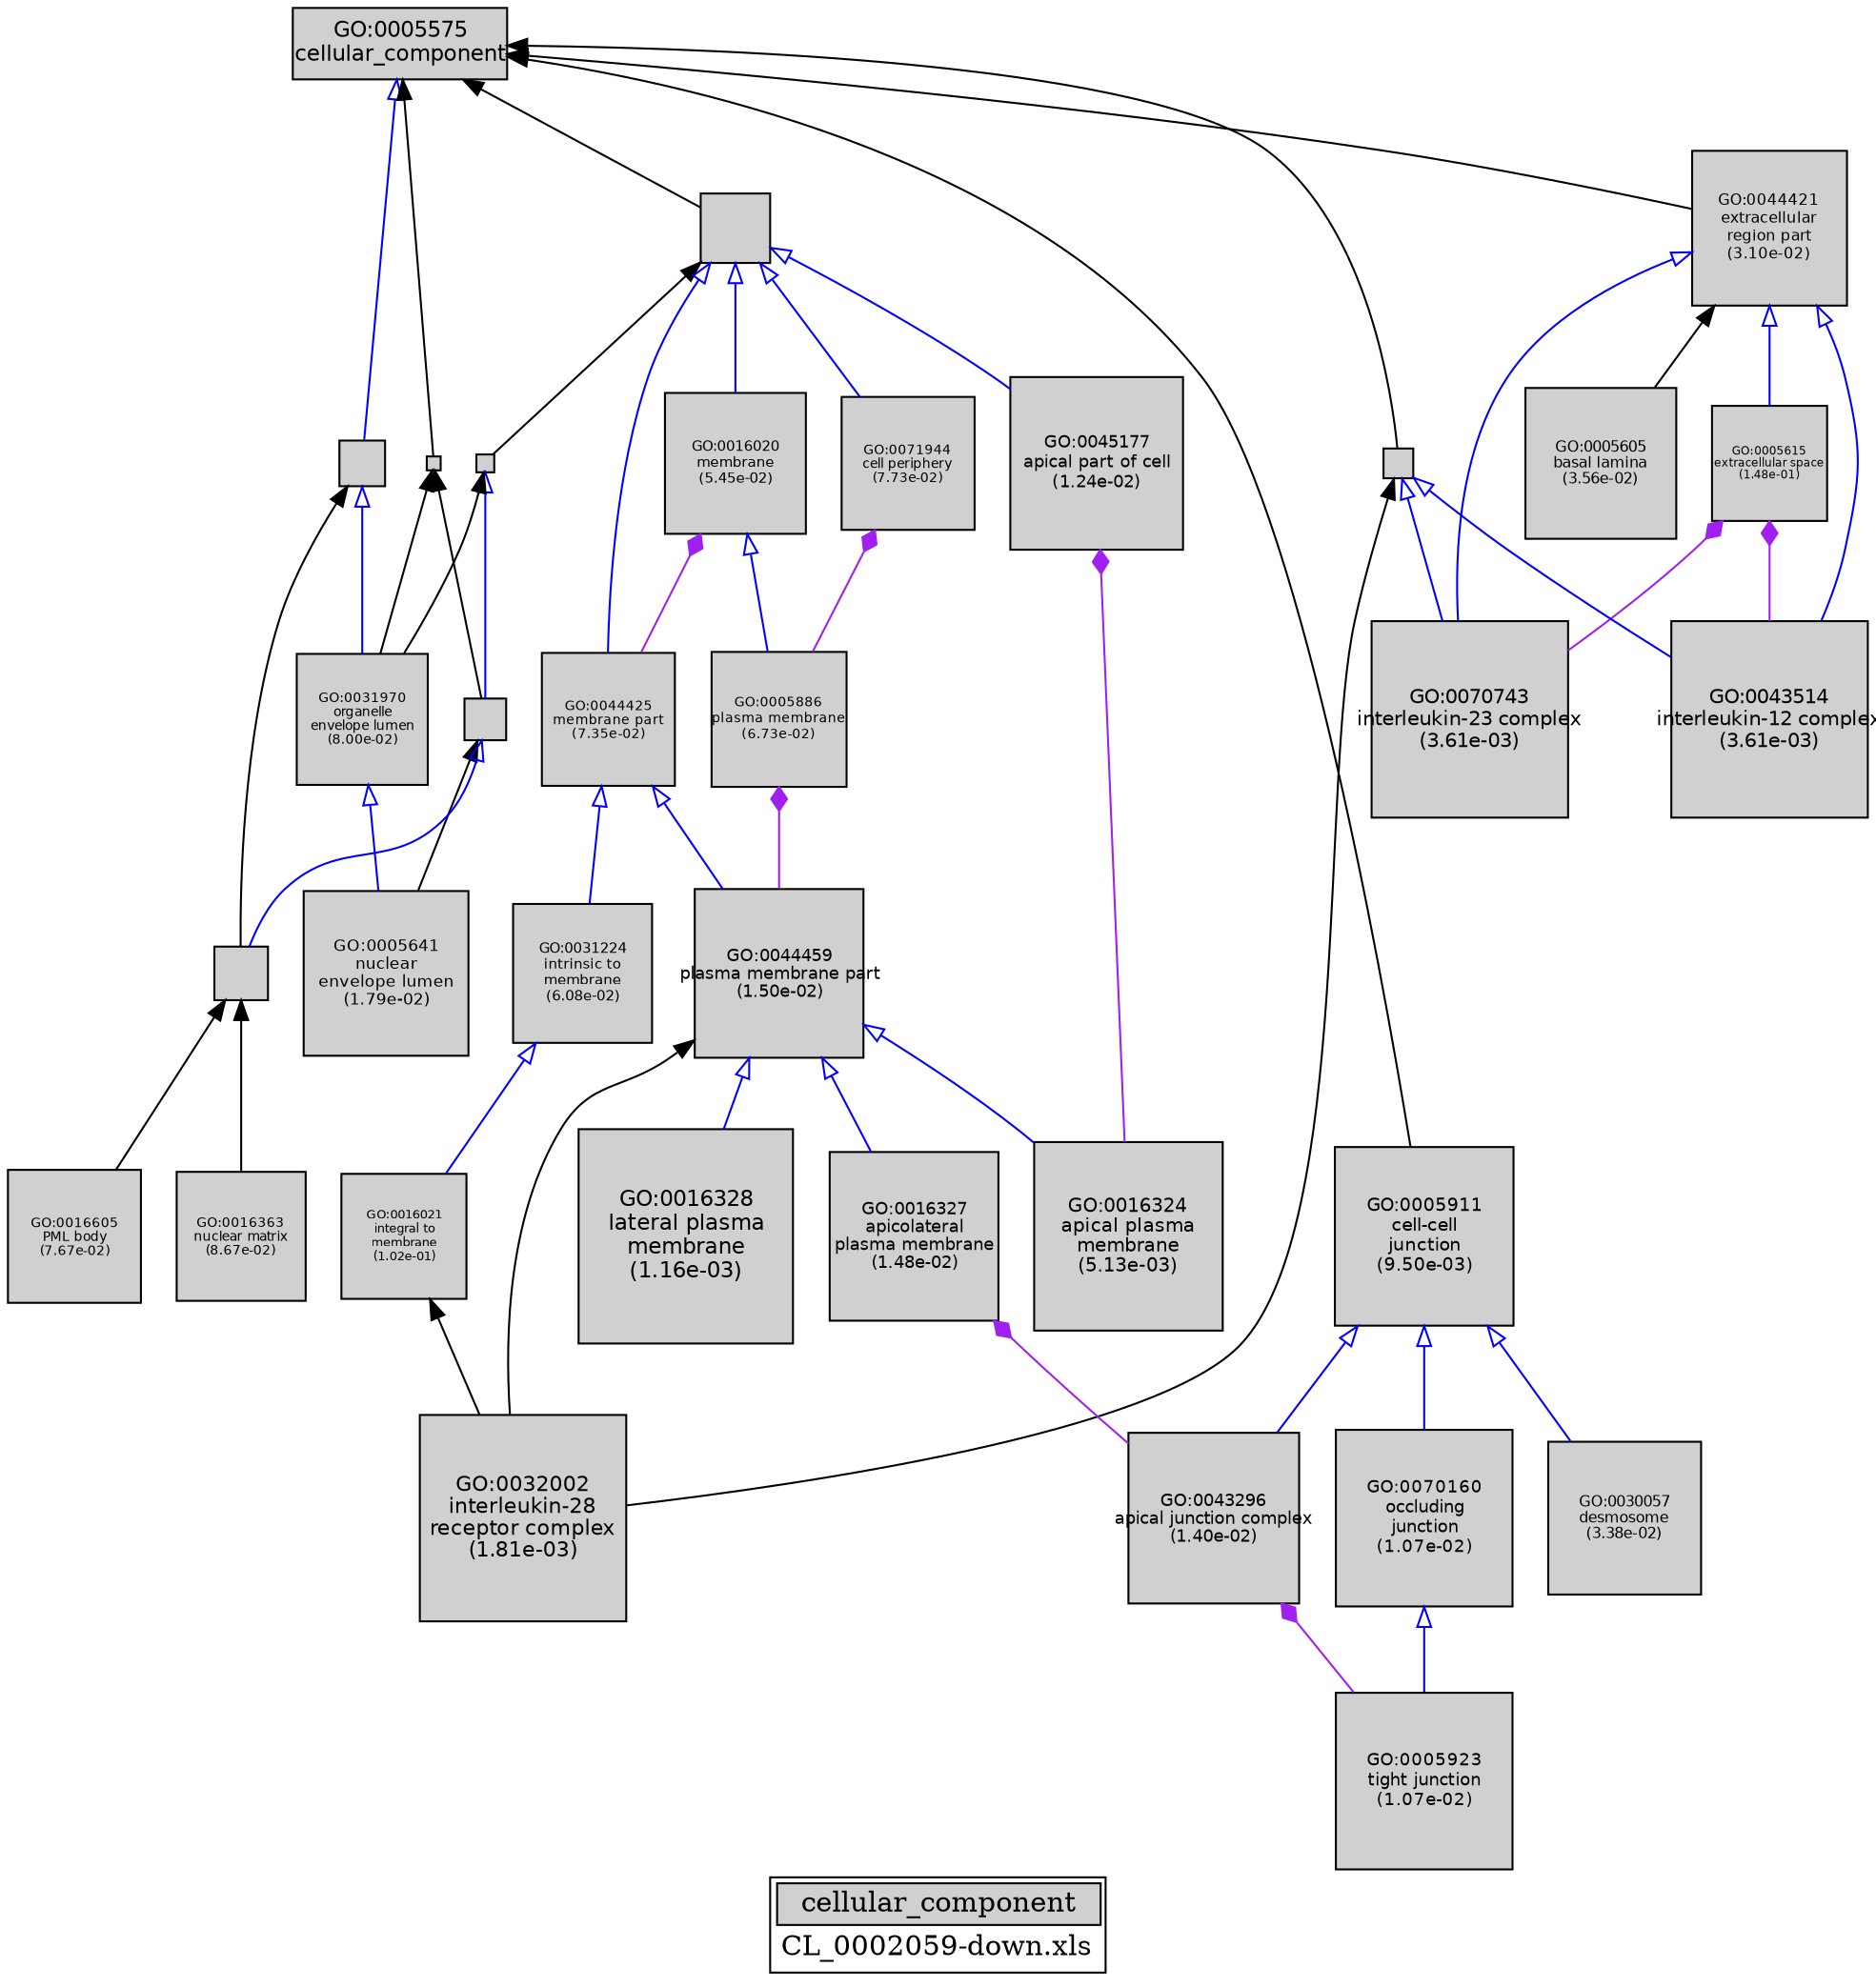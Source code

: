 digraph "cellular_component" {
graph [ bgcolor = "#FFFFFF", label = <<TABLE COLOR="black" BGCOLOR="white"><TR><TD COLSPAN="2" BGCOLOR="#D0D0D0"><FONT COLOR="black">cellular_component</FONT></TD></TR><TR><TD BORDER="0">CL_0002059-down.xls</TD></TR></TABLE>> ];
node [ fontname = "Helvetica" ];

subgraph "nodes" {

node [ style = "filled", fixedsize = "true", width = 1, shape = "box", fontsize = 9, fillcolor = "#D0D0D0", fontcolor = "black", color = "black" ];

"GO:0044428" [ URL = "#GO:0044428", label = "", width = 0.289223448093, shape = "box", height = 0.289223448093 ];
"GO:0005641" [ URL = "#GO:0005641", label = <<TABLE BORDER="0"><TR><TD>GO:0005641<BR/>nuclear<BR/>envelope lumen<BR/>(1.79e-02)</TD></TR></TABLE>>, width = 1.15857219476, shape = "box", fontsize = 8.34171980226, height = 1.15857219476 ];
"GO:0005886" [ URL = "#GO:0005886", label = <<TABLE BORDER="0"><TR><TD>GO:0005886<BR/>plasma membrane<BR/>(6.73e-02)</TD></TR></TABLE>>, width = 0.950910904962, shape = "box", fontsize = 6.84655851573, height = 0.950910904962 ];
"GO:0071944" [ URL = "#GO:0071944", label = <<TABLE BORDER="0"><TR><TD>GO:0071944<BR/>cell periphery<BR/>(7.73e-02)</TD></TR></TABLE>>, width = 0.926513635296, shape = "box", fontsize = 6.67089817413, height = 0.926513635296 ];
"GO:0030057" [ URL = "#GO:0030057", label = <<TABLE BORDER="0"><TR><TD>GO:0030057<BR/>desmosome<BR/>(3.38e-02)</TD></TR></TABLE>>, width = 1.06404250304, shape = "box", fontsize = 7.66110602189, height = 1.06404250304 ];
"GO:0031974" [ URL = "#GO:0031974", label = "", width = 0.320711049706, shape = "box", height = 0.320711049706 ];
"GO:0016020" [ URL = "#GO:0016020", label = <<TABLE BORDER="0"><TR><TD>GO:0016020<BR/>membrane<BR/>(5.45e-02)</TD></TR></TABLE>>, width = 0.987087350399, shape = "box", fontsize = 7.10702892287, height = 0.987087350399 ];
"GO:0005575" [ URL = "#GO:0005575", label = <<TABLE BORDER="0"><TR><TD>GO:0005575<BR/>cellular_component</TD></TR></TABLE>>, width = 1.5, shape = "box", fontsize = 10.8 ];
"GO:0005615" [ URL = "#GO:0005615", label = <<TABLE BORDER="0"><TR><TD>GO:0005615<BR/>extracellular space<BR/>(1.48e-01)</TD></TR></TABLE>>, width = 0.80206675256, shape = "box", fontsize = 5.77488061843, height = 0.80206675256 ];
"GO:0044446" [ URL = "#GO:0044446", label = "", width = 0.125616335988, shape = "box", height = 0.125616335988 ];
"GO:0016605" [ URL = "#GO:0016605", label = <<TABLE BORDER="0"><TR><TD>GO:0016605<BR/>PML body<BR/>(7.67e-02)</TD></TR></TABLE>>, width = 0.927949195272, shape = "box", fontsize = 6.68123420596, height = 0.927949195272 ];
"GO:0005605" [ URL = "#GO:0005605", label = <<TABLE BORDER="0"><TR><TD>GO:0005605<BR/>basal lamina<BR/>(3.56e-02)</TD></TR></TABLE>>, width = 1.05616138412, shape = "box", fontsize = 7.60436196566, height = 1.05616138412 ];
"GO:0031224" [ URL = "#GO:0031224", label = <<TABLE BORDER="0"><TR><TD>GO:0031224<BR/>intrinsic to<BR/>membrane<BR/>(6.08e-02)</TD></TR></TABLE>>, width = 0.968576953155, shape = "box", fontsize = 6.97375406272, height = 0.968576953155 ];
"GO:0005923" [ URL = "#GO:0005923", label = <<TABLE BORDER="0"><TR><TD>GO:0005923<BR/>tight junction<BR/>(1.07e-02)</TD></TR></TABLE>>, width = 1.22973438968, shape = "box", fontsize = 8.85408760572, height = 1.22973438968 ];
"GO:0031981" [ URL = "#GO:0031981", label = "", width = 0.377691007203, shape = "box", height = 0.377691007203 ];
"GO:0031970" [ URL = "#GO:0031970", label = <<TABLE BORDER="0"><TR><TD>GO:0031970<BR/>organelle<BR/>envelope lumen<BR/>(8.00e-02)</TD></TR></TABLE>>, width = 0.920288975102, shape = "box", fontsize = 6.62608062073, height = 0.920288975102 ];
"GO:0016324" [ URL = "#GO:0016324", label = <<TABLE BORDER="0"><TR><TD>GO:0016324<BR/>apical plasma<BR/>membrane<BR/>(5.13e-03)</TD></TR></TABLE>>, width = 1.3256468116, shape = "box", fontsize = 9.54465704352, height = 1.3256468116 ];
"GO:0044459" [ URL = "#GO:0044459", label = <<TABLE BORDER="0"><TR><TD>GO:0044459<BR/>plasma membrane part<BR/>(1.50e-02)</TD></TR></TABLE>>, width = 1.18351206251, shape = "box", fontsize = 8.52128685007, height = 1.18351206251 ];
"GO:0045177" [ URL = "#GO:0045177", label = <<TABLE BORDER="0"><TR><TD>GO:0045177<BR/>apical part of cell<BR/>(1.24e-02)</TD></TR></TABLE>>, width = 1.2106615725, shape = "box", fontsize = 8.71676332198, height = 1.2106615725 ];
"GO:0032002" [ URL = "#GO:0032002", label = <<TABLE BORDER="0"><TR><TD>GO:0032002<BR/>interleukin-28<BR/>receptor complex<BR/>(1.81e-03)</TD></TR></TABLE>>, width = 1.45007816826, shape = "box", fontsize = 10.4405628115, height = 1.45007816826 ];
"GO:0044425" [ URL = "#GO:0044425", label = <<TABLE BORDER="0"><TR><TD>GO:0044425<BR/>membrane part<BR/>(7.35e-02)</TD></TR></TABLE>>, width = 0.935345100408, shape = "box", fontsize = 6.73448472294, height = 0.935345100408 ];
"GO:0016021" [ URL = "#GO:0016021", label = <<TABLE BORDER="0"><TR><TD>GO:0016021<BR/>integral to<BR/>membrane<BR/>(1.02e-01)</TD></TR></TABLE>>, width = 0.876037225093, shape = "box", fontsize = 6.30746802067, height = 0.876037225093 ];
"GO:0043234" [ URL = "#GO:0043234", label = "", width = 0.209982865226, shape = "box", height = 0.209982865226 ];
"GO:0005911" [ URL = "#GO:0005911", label = <<TABLE BORDER="0"><TR><TD>GO:0005911<BR/>cell-cell<BR/>junction<BR/>(9.50e-03)</TD></TR></TABLE>>, width = 1.24621966709, shape = "box", fontsize = 8.97278160308, height = 1.24621966709 ];
"GO:0043514" [ URL = "#GO:0043514", label = <<TABLE BORDER="0"><TR><TD>GO:0043514<BR/>interleukin-12 complex<BR/>(3.61e-03)</TD></TR></TABLE>>, width = 1.3686921618, shape = "box", fontsize = 9.85458356495, height = 1.3686921618 ];
"GO:0016363" [ URL = "#GO:0016363", label = <<TABLE BORDER="0"><TR><TD>GO:0016363<BR/>nuclear matrix<BR/>(8.67e-02)</TD></TR></TABLE>>, width = 0.90578417668, shape = "box", fontsize = 6.5216460721, height = 0.90578417668 ];
"GO:0043227" [ URL = "#GO:0043227", label = "", width = 0.100075044067, shape = "box", height = 0.100075044067 ];
"GO:0070743" [ URL = "#GO:0070743", label = <<TABLE BORDER="0"><TR><TD>GO:0070743<BR/>interleukin-23 complex<BR/>(3.61e-03)</TD></TR></TABLE>>, width = 1.3686921618, shape = "box", fontsize = 9.85458356495, height = 1.3686921618 ];
"GO:0044421" [ URL = "#GO:0044421", label = <<TABLE BORDER="0"><TR><TD>GO:0044421<BR/>extracellular<BR/>region part<BR/>(3.10e-02)</TD></TR></TABLE>>, width = 1.07766347148, shape = "box", fontsize = 7.75917699466, height = 1.07766347148 ];
"GO:0016327" [ URL = "#GO:0016327", label = <<TABLE BORDER="0"><TR><TD>GO:0016327<BR/>apicolateral<BR/>plasma membrane<BR/>(1.48e-02)</TD></TR></TABLE>>, width = 1.18560663255, shape = "box", fontsize = 8.53636775434, height = 1.18560663255 ];
"GO:0043296" [ URL = "#GO:0043296", label = <<TABLE BORDER="0"><TR><TD>GO:0043296<BR/>apical junction complex<BR/>(1.40e-02)</TD></TR></TABLE>>, width = 1.19341736455, shape = "box", fontsize = 8.59260502474, height = 1.19341736455 ];
"GO:0044464" [ URL = "#GO:0044464", label = "", width = 0.491658985297, shape = "box", height = 0.491658985297 ];
"GO:0070160" [ URL = "#GO:0070160", label = <<TABLE BORDER="0"><TR><TD>GO:0070160<BR/>occluding<BR/>junction<BR/>(1.07e-02)</TD></TR></TABLE>>, width = 1.22973438968, shape = "box", fontsize = 8.85408760572, height = 1.22973438968 ];
"GO:0016328" [ URL = "#GO:0016328", label = <<TABLE BORDER="0"><TR><TD>GO:0016328<BR/>lateral plasma<BR/>membrane<BR/>(1.16e-03)</TD></TR></TABLE>>, width = 1.5, shape = "box", fontsize = 10.8, height = 1.5 ];
}
subgraph "edges" {


edge [ dir = "back", weight = 1 ];
subgraph "regulates" {


edge [ color = "cyan", arrowtail = "none" ];
subgraph "positive" {


edge [ color = "green", arrowtail = "vee" ];
}
subgraph "negative" {


edge [ color = "red", arrowtail = "tee" ];
}
}
subgraph "part_of" {


edge [ color = "purple", arrowtail = "diamond", weight = 2.5 ];
"GO:0045177" -> "GO:0016324";
"GO:0005886" -> "GO:0044459";
"GO:0016327" -> "GO:0043296";
"GO:0043296" -> "GO:0005923";
"GO:0071944" -> "GO:0005886";
"GO:0016020" -> "GO:0044425";
"GO:0005615" -> "GO:0043514";
"GO:0005615" -> "GO:0070743";
}
subgraph "is_a" {


edge [ color = "blue", arrowtail = "empty", weight = 5.0 ];
"GO:0043234" -> "GO:0043514";
"GO:0031224" -> "GO:0016021";
"GO:0044425" -> "GO:0044459";
"GO:0005911" -> "GO:0030057";
"GO:0044459" -> "GO:0016328";
"GO:0044421" -> "GO:0070743";
"GO:0044425" -> "GO:0031224";
"GO:0005575" -> "GO:0031974";
"GO:0044421" -> "GO:0005615";
"GO:0044464" -> "GO:0071944";
"GO:0044459" -> "GO:0016327";
"GO:0016020" -> "GO:0005886";
"GO:0044464" -> "GO:0045177";
"GO:0005911" -> "GO:0070160";
"GO:0044459" -> "GO:0016324";
"GO:0043234" -> "GO:0070743";
"GO:0044446" -> "GO:0044428";
"GO:0005911" -> "GO:0043296";
"GO:0044428" -> "GO:0031981";
"GO:0044464" -> "GO:0016020";
"GO:0031970" -> "GO:0005641";
"GO:0031974" -> "GO:0031970";
"GO:0070160" -> "GO:0005923";
"GO:0044464" -> "GO:0044425";
"GO:0044421" -> "GO:0043514";
}
"GO:0005575" -> "GO:0005911";
"GO:0044428" -> "GO:0005641";
"GO:0043227" -> "GO:0044428";
"GO:0043227" -> "GO:0031970";
"GO:0031974" -> "GO:0031981";
"GO:0005575" -> "GO:0044464";
"GO:0044459" -> "GO:0032002";
"GO:0044421" -> "GO:0005605";
"GO:0005575" -> "GO:0043234";
"GO:0005575" -> "GO:0044421";
"GO:0043234" -> "GO:0032002";
"GO:0016021" -> "GO:0032002";
"GO:0005575" -> "GO:0043227";
"GO:0031981" -> "GO:0016363";
"GO:0044446" -> "GO:0031970";
"GO:0044464" -> "GO:0044446";
"GO:0031981" -> "GO:0016605";
}
}
